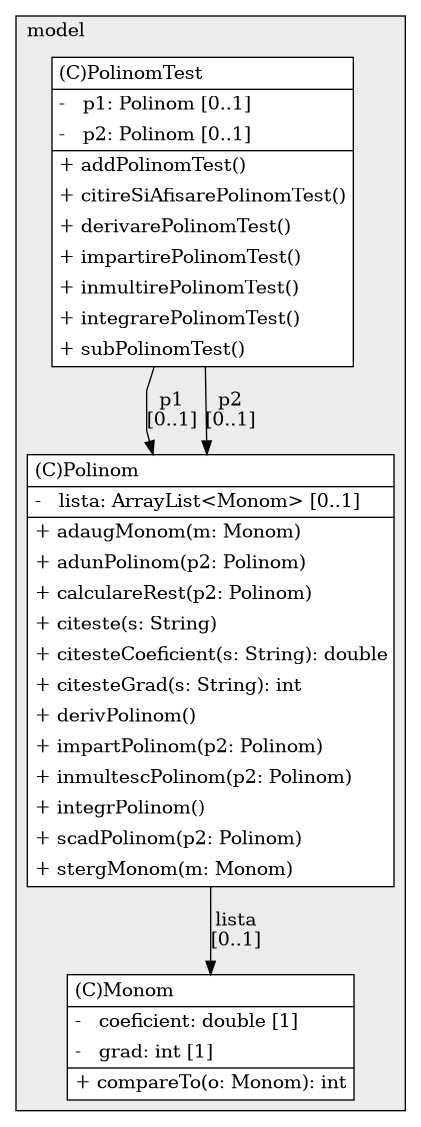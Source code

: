 @startuml

/' diagram meta data start
config=StructureConfiguration;
{
  "projectClassification": {
    "searchMode": "OpenProject", // OpenProject, AllProjects
    "includedProjects": "",
    "pathEndKeywords": "*.impl",
    "isClientPath": "",
    "isClientName": "",
    "isTestPath": "",
    "isTestName": "",
    "isMappingPath": "",
    "isMappingName": "",
    "isDataAccessPath": "",
    "isDataAccessName": "",
    "isDataStructurePath": "",
    "isDataStructureName": "",
    "isInterfaceStructuresPath": "",
    "isInterfaceStructuresName": "",
    "isEntryPointPath": "",
    "isEntryPointName": ""
  },
  "graphRestriction": {
    "classPackageExcludeFilter": "",
    "classPackageIncludeFilter": "",
    "classNameExcludeFilter": "",
    "classNameIncludeFilter": "",
    "methodNameExcludeFilter": "",
    "methodNameIncludeFilter": "",
    "removeByInheritance": "", // inheritance/annotation based filtering is done in a second step
    "removeByAnnotation": "",
    "removeByClassPackage": "", // cleanup the graph after inheritance/annotation based filtering is done
    "removeByClassName": "",
    "cutMappings": false,
    "cutEnum": true,
    "cutTests": true,
    "cutClient": true,
    "cutDataAccess": true,
    "cutInterfaceStructures": true,
    "cutDataStructures": true,
    "cutGetterAndSetter": true,
    "cutConstructors": true
  },
  "graphTraversal": {
    "forwardDepth": 3,
    "backwardDepth": 3,
    "classPackageExcludeFilter": "",
    "classPackageIncludeFilter": "",
    "classNameExcludeFilter": "",
    "classNameIncludeFilter": "",
    "methodNameExcludeFilter": "",
    "methodNameIncludeFilter": "",
    "hideMappings": false,
    "hideDataStructures": false,
    "hidePrivateMethods": true,
    "hideInterfaceCalls": true, // indirection: implementation -> interface (is hidden) -> implementation
    "onlyShowApplicationEntryPoints": false // root node is included
  },
  "details": {
    "aggregation": "GroupByClass", // ByClass, GroupByClass, None
    "showClassGenericTypes": true,
    "showMethods": true,
    "showMethodParameterNames": true,
    "showMethodParameterTypes": true,
    "showMethodReturnType": true,
    "showPackageLevels": 2,
    "showDetailedClassStructure": true
  },
  "rootClass": "model.PolinomTest"
}
diagram meta data end '/



digraph g {
    rankdir="TB"
    splines=polyline
    

'nodes 
subgraph cluster_104069929 { 
   	label=model
	labeljust=l
	fillcolor="#ececec"
	style=filled
   
   Monom104069929[
	label=<<TABLE BORDER="1" CELLBORDER="0" CELLPADDING="4" CELLSPACING="0">
<TR><TD ALIGN="LEFT" >(C)Monom</TD></TR>
<HR/>
<TR><TD ALIGN="LEFT" >-   coeficient: double [1]</TD></TR>
<TR><TD ALIGN="LEFT" >-   grad: int [1]</TD></TR>
<HR/>
<TR><TD ALIGN="LEFT" >+ compareTo(o: Monom): int</TD></TR>
</TABLE>>
	style=filled
	margin=0
	shape=plaintext
	fillcolor="#FFFFFF"
];

Polinom104069929[
	label=<<TABLE BORDER="1" CELLBORDER="0" CELLPADDING="4" CELLSPACING="0">
<TR><TD ALIGN="LEFT" >(C)Polinom</TD></TR>
<HR/>
<TR><TD ALIGN="LEFT" >-   lista: ArrayList&lt;Monom&gt; [0..1]</TD></TR>
<HR/>
<TR><TD ALIGN="LEFT" >+ adaugMonom(m: Monom)</TD></TR>
<TR><TD ALIGN="LEFT" >+ adunPolinom(p2: Polinom)</TD></TR>
<TR><TD ALIGN="LEFT" >+ calculareRest(p2: Polinom)</TD></TR>
<TR><TD ALIGN="LEFT" >+ citeste(s: String)</TD></TR>
<TR><TD ALIGN="LEFT" >+ citesteCoeficient(s: String): double</TD></TR>
<TR><TD ALIGN="LEFT" >+ citesteGrad(s: String): int</TD></TR>
<TR><TD ALIGN="LEFT" >+ derivPolinom()</TD></TR>
<TR><TD ALIGN="LEFT" >+ impartPolinom(p2: Polinom)</TD></TR>
<TR><TD ALIGN="LEFT" >+ inmultescPolinom(p2: Polinom)</TD></TR>
<TR><TD ALIGN="LEFT" >+ integrPolinom()</TD></TR>
<TR><TD ALIGN="LEFT" >+ scadPolinom(p2: Polinom)</TD></TR>
<TR><TD ALIGN="LEFT" >+ stergMonom(m: Monom)</TD></TR>
</TABLE>>
	style=filled
	margin=0
	shape=plaintext
	fillcolor="#FFFFFF"
];

PolinomTest104069929[
	label=<<TABLE BORDER="1" CELLBORDER="0" CELLPADDING="4" CELLSPACING="0">
<TR><TD ALIGN="LEFT" >(C)PolinomTest</TD></TR>
<HR/>
<TR><TD ALIGN="LEFT" >-   p1: Polinom [0..1]</TD></TR>
<TR><TD ALIGN="LEFT" >-   p2: Polinom [0..1]</TD></TR>
<HR/>
<TR><TD ALIGN="LEFT" >+ addPolinomTest()</TD></TR>
<TR><TD ALIGN="LEFT" >+ citireSiAfisarePolinomTest()</TD></TR>
<TR><TD ALIGN="LEFT" >+ derivarePolinomTest()</TD></TR>
<TR><TD ALIGN="LEFT" >+ impartirePolinomTest()</TD></TR>
<TR><TD ALIGN="LEFT" >+ inmultirePolinomTest()</TD></TR>
<TR><TD ALIGN="LEFT" >+ integrarePolinomTest()</TD></TR>
<TR><TD ALIGN="LEFT" >+ subPolinomTest()</TD></TR>
</TABLE>>
	style=filled
	margin=0
	shape=plaintext
	fillcolor="#FFFFFF"
];
} 

'edges    
Polinom104069929 -> Monom104069929[label="lista
[0..1]"];
PolinomTest104069929 -> Polinom104069929[label="p1
[0..1]"];
PolinomTest104069929 -> Polinom104069929[label="p2
[0..1]"];
    
}
@enduml